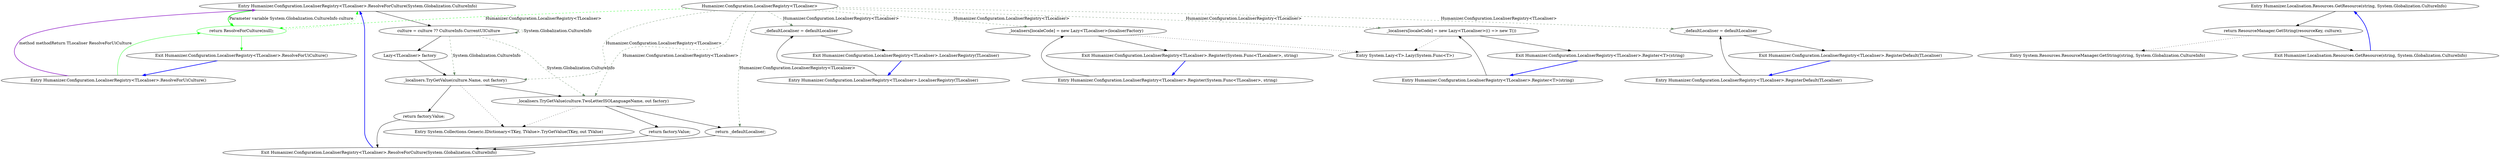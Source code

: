 digraph  {
m1_6 [label="Entry Humanizer.Configuration.LocaliserRegistry<TLocaliser>.ResolveForCulture(System.Globalization.CultureInfo)", span="36-36", cluster="Humanizer.Configuration.LocaliserRegistry<TLocaliser>.ResolveForCulture(System.Globalization.CultureInfo)", file="LocaliserRegistry.cs"];
m1_9 [label="_localisers.TryGetValue(culture.Name, out factory)", span="42-42", cluster="Humanizer.Configuration.LocaliserRegistry<TLocaliser>.ResolveForCulture(System.Globalization.CultureInfo)", file="LocaliserRegistry.cs"];
m1_11 [label="_localisers.TryGetValue(culture.TwoLetterISOLanguageName, out factory)", span="45-45", cluster="Humanizer.Configuration.LocaliserRegistry<TLocaliser>.ResolveForCulture(System.Globalization.CultureInfo)", file="LocaliserRegistry.cs"];
m1_13 [label="return _defaultLocaliser;", span="48-48", cluster="Humanizer.Configuration.LocaliserRegistry<TLocaliser>.ResolveForCulture(System.Globalization.CultureInfo)", file="LocaliserRegistry.cs"];
m1_7 [label="culture = culture ?? CultureInfo.CurrentUICulture", span="38-38", cluster="Humanizer.Configuration.LocaliserRegistry<TLocaliser>.ResolveForCulture(System.Globalization.CultureInfo)", file="LocaliserRegistry.cs"];
m1_8 [label="Lazy<TLocaliser> factory", span="40-40", cluster="Humanizer.Configuration.LocaliserRegistry<TLocaliser>.ResolveForCulture(System.Globalization.CultureInfo)", file="LocaliserRegistry.cs"];
m1_10 [label="return factory.Value;", span="43-43", cluster="Humanizer.Configuration.LocaliserRegistry<TLocaliser>.ResolveForCulture(System.Globalization.CultureInfo)", file="LocaliserRegistry.cs"];
m1_12 [label="return factory.Value;", span="46-46", cluster="Humanizer.Configuration.LocaliserRegistry<TLocaliser>.ResolveForCulture(System.Globalization.CultureInfo)", file="LocaliserRegistry.cs"];
m1_14 [label="Exit Humanizer.Configuration.LocaliserRegistry<TLocaliser>.ResolveForCulture(System.Globalization.CultureInfo)", span="36-36", cluster="Humanizer.Configuration.LocaliserRegistry<TLocaliser>.ResolveForCulture(System.Globalization.CultureInfo)", file="LocaliserRegistry.cs"];
m1_0 [label="Entry Humanizer.Configuration.LocaliserRegistry<TLocaliser>.LocaliserRegistry(TLocaliser)", span="19-19", cluster="Humanizer.Configuration.LocaliserRegistry<TLocaliser>.LocaliserRegistry(TLocaliser)", file="LocaliserRegistry.cs"];
m1_1 [label="_defaultLocaliser = defaultLocaliser", span="21-21", cluster="Humanizer.Configuration.LocaliserRegistry<TLocaliser>.LocaliserRegistry(TLocaliser)", file="LocaliserRegistry.cs"];
m1_2 [label="Exit Humanizer.Configuration.LocaliserRegistry<TLocaliser>.LocaliserRegistry(TLocaliser)", span="19-19", cluster="Humanizer.Configuration.LocaliserRegistry<TLocaliser>.LocaliserRegistry(TLocaliser)", file="LocaliserRegistry.cs"];
m1_15 [label="Entry System.Collections.Generic.IDictionary<TKey, TValue>.TryGetValue(TKey, out TValue)", span="0-0", cluster="System.Collections.Generic.IDictionary<TKey, TValue>.TryGetValue(TKey, out TValue)", file="LocaliserRegistry.cs"];
m1_24 [label="Entry Humanizer.Configuration.LocaliserRegistry<TLocaliser>.Register(System.Func<TLocaliser>, string)", span="63-63", cluster="Humanizer.Configuration.LocaliserRegistry<TLocaliser>.Register(System.Func<TLocaliser>, string)", file="LocaliserRegistry.cs"];
m1_25 [label="_localisers[localeCode] = new Lazy<TLocaliser>(localiserFactory)", span="65-65", cluster="Humanizer.Configuration.LocaliserRegistry<TLocaliser>.Register(System.Func<TLocaliser>, string)", file="LocaliserRegistry.cs"];
m1_26 [label="Exit Humanizer.Configuration.LocaliserRegistry<TLocaliser>.Register(System.Func<TLocaliser>, string)", span="63-63", cluster="Humanizer.Configuration.LocaliserRegistry<TLocaliser>.Register(System.Func<TLocaliser>, string)", file="LocaliserRegistry.cs"];
m1_16 [label="Entry Humanizer.Configuration.LocaliserRegistry<TLocaliser>.Register<T>(string)", span="54-54", cluster="Humanizer.Configuration.LocaliserRegistry<TLocaliser>.Register<T>(string)", file="LocaliserRegistry.cs"];
m1_17 [label="_localisers[localeCode] = new Lazy<TLocaliser>(() => new T())", span="57-57", cluster="Humanizer.Configuration.LocaliserRegistry<TLocaliser>.Register<T>(string)", file="LocaliserRegistry.cs"];
m1_18 [label="Exit Humanizer.Configuration.LocaliserRegistry<TLocaliser>.Register<T>(string)", span="54-54", cluster="Humanizer.Configuration.LocaliserRegistry<TLocaliser>.Register<T>(string)", file="LocaliserRegistry.cs"];
m1_19 [label="Entry System.Lazy<T>.Lazy(System.Func<T>)", span="0-0", cluster="System.Lazy<T>.Lazy(System.Func<T>)", file="LocaliserRegistry.cs"];
m1_3 [label="Entry Humanizer.Configuration.LocaliserRegistry<TLocaliser>.ResolveForUiCulture()", span="27-27", cluster="Humanizer.Configuration.LocaliserRegistry<TLocaliser>.ResolveForUiCulture()", file="LocaliserRegistry.cs"];
m1_4 [label="return ResolveForCulture(null);", span="29-29", cluster="Humanizer.Configuration.LocaliserRegistry<TLocaliser>.ResolveForUiCulture()", color=green, community=0, file="LocaliserRegistry.cs"];
m1_5 [label="Exit Humanizer.Configuration.LocaliserRegistry<TLocaliser>.ResolveForUiCulture()", span="27-27", cluster="Humanizer.Configuration.LocaliserRegistry<TLocaliser>.ResolveForUiCulture()", file="LocaliserRegistry.cs"];
m1_27 [label="Entry Humanizer.Configuration.LocaliserRegistry<TLocaliser>.RegisterDefault(TLocaliser)", span="71-71", cluster="Humanizer.Configuration.LocaliserRegistry<TLocaliser>.RegisterDefault(TLocaliser)", file="LocaliserRegistry.cs"];
m1_28 [label="_defaultLocaliser = defaultLocaliser", span="73-73", cluster="Humanizer.Configuration.LocaliserRegistry<TLocaliser>.RegisterDefault(TLocaliser)", file="LocaliserRegistry.cs"];
m1_29 [label="Exit Humanizer.Configuration.LocaliserRegistry<TLocaliser>.RegisterDefault(TLocaliser)", span="71-71", cluster="Humanizer.Configuration.LocaliserRegistry<TLocaliser>.RegisterDefault(TLocaliser)", file="LocaliserRegistry.cs"];
m1_30 [label="Humanizer.Configuration.LocaliserRegistry<TLocaliser>", span="", file="LocaliserRegistry.cs"];
m2_0 [label="Entry Humanizer.Localisation.Resources.GetResource(string, System.Globalization.CultureInfo)", span="18-18", cluster="Humanizer.Localisation.Resources.GetResource(string, System.Globalization.CultureInfo)", file="Resources.cs"];
m2_1 [label="return ResourceManager.GetString(resourceKey, culture);", span="20-20", cluster="Humanizer.Localisation.Resources.GetResource(string, System.Globalization.CultureInfo)", file="Resources.cs"];
m2_2 [label="Exit Humanizer.Localisation.Resources.GetResource(string, System.Globalization.CultureInfo)", span="18-18", cluster="Humanizer.Localisation.Resources.GetResource(string, System.Globalization.CultureInfo)", file="Resources.cs"];
m2_3 [label="Entry System.Resources.ResourceManager.GetString(string, System.Globalization.CultureInfo)", span="0-0", cluster="System.Resources.ResourceManager.GetString(string, System.Globalization.CultureInfo)", file="Resources.cs"];
m1_6 -> m1_4  [key=3, color=green, style=bold, label="Parameter variable System.Globalization.CultureInfo culture"];
m1_6 -> m1_7  [key=0, style=solid];
m1_9 -> m1_10  [key=0, style=solid];
m1_9 -> m1_11  [key=0, style=solid];
m1_9 -> m1_15  [key=2, style=dotted];
m1_11 -> m1_12  [key=0, style=solid];
m1_11 -> m1_13  [key=0, style=solid];
m1_11 -> m1_15  [key=2, style=dotted];
m1_13 -> m1_14  [key=0, style=solid];
m1_7 -> m1_9  [key=1, style=dashed, color=darkseagreen4, label="System.Globalization.CultureInfo"];
m1_7 -> m1_11  [key=1, style=dashed, color=darkseagreen4, label="System.Globalization.CultureInfo"];
m1_7 -> m1_7  [key=1, style=dashed, color=darkseagreen4, label="System.Globalization.CultureInfo"];
m1_7 -> m1_8  [key=0, style=solid];
m1_8 -> m1_9  [key=0, style=solid];
m1_10 -> m1_14  [key=0, style=solid];
m1_12 -> m1_14  [key=0, style=solid];
m1_14 -> m1_6  [key=0, style=bold, color=blue];
m1_0 -> m1_1  [key=0, style=solid];
m1_1 -> m1_2  [key=0, style=solid];
m1_2 -> m1_0  [key=0, style=bold, color=blue];
m1_24 -> m1_25  [key=0, style=solid];
m1_25 -> m1_26  [key=0, style=solid];
m1_25 -> m1_19  [key=2, style=dotted];
m1_26 -> m1_24  [key=0, style=bold, color=blue];
m1_16 -> m1_17  [key=0, style=solid];
m1_17 -> m1_18  [key=0, style=solid];
m1_17 -> m1_19  [key=2, style=dotted];
m1_18 -> m1_16  [key=0, style=bold, color=blue];
m1_3 -> m1_4  [key=0, style=solid, color=green];
m1_3 -> m1_6  [key=3, color=darkorchid, style=bold, label="method methodReturn TLocaliser ResolveForUiCulture"];
m1_4 -> m1_5  [key=0, style=solid, color=green];
m1_4 -> m1_6  [key=2, style=dotted, color=green];
m1_5 -> m1_3  [key=0, style=bold, color=blue];
m1_27 -> m1_28  [key=0, style=solid];
m1_28 -> m1_29  [key=0, style=solid];
m1_29 -> m1_27  [key=0, style=bold, color=blue];
m1_30 -> m1_4  [key=1, style=dashed, color=green, label="Humanizer.Configuration.LocaliserRegistry<TLocaliser>"];
m1_30 -> m1_1  [key=1, style=dashed, color=darkseagreen4, label="Humanizer.Configuration.LocaliserRegistry<TLocaliser>"];
m1_30 -> m1_9  [key=1, style=dashed, color=darkseagreen4, label="Humanizer.Configuration.LocaliserRegistry<TLocaliser>"];
m1_30 -> m1_11  [key=1, style=dashed, color=darkseagreen4, label="Humanizer.Configuration.LocaliserRegistry<TLocaliser>"];
m1_30 -> m1_13  [key=1, style=dashed, color=darkseagreen4, label="Humanizer.Configuration.LocaliserRegistry<TLocaliser>"];
m1_30 -> m1_17  [key=1, style=dashed, color=darkseagreen4, label="Humanizer.Configuration.LocaliserRegistry<TLocaliser>"];
m1_30 -> m1_25  [key=1, style=dashed, color=darkseagreen4, label="Humanizer.Configuration.LocaliserRegistry<TLocaliser>"];
m1_30 -> m1_28  [key=1, style=dashed, color=darkseagreen4, label="Humanizer.Configuration.LocaliserRegistry<TLocaliser>"];
m2_0 -> m2_1  [key=0, style=solid];
m2_1 -> m2_2  [key=0, style=solid];
m2_1 -> m2_3  [key=2, style=dotted];
m2_2 -> m2_0  [key=0, style=bold, color=blue];
}
